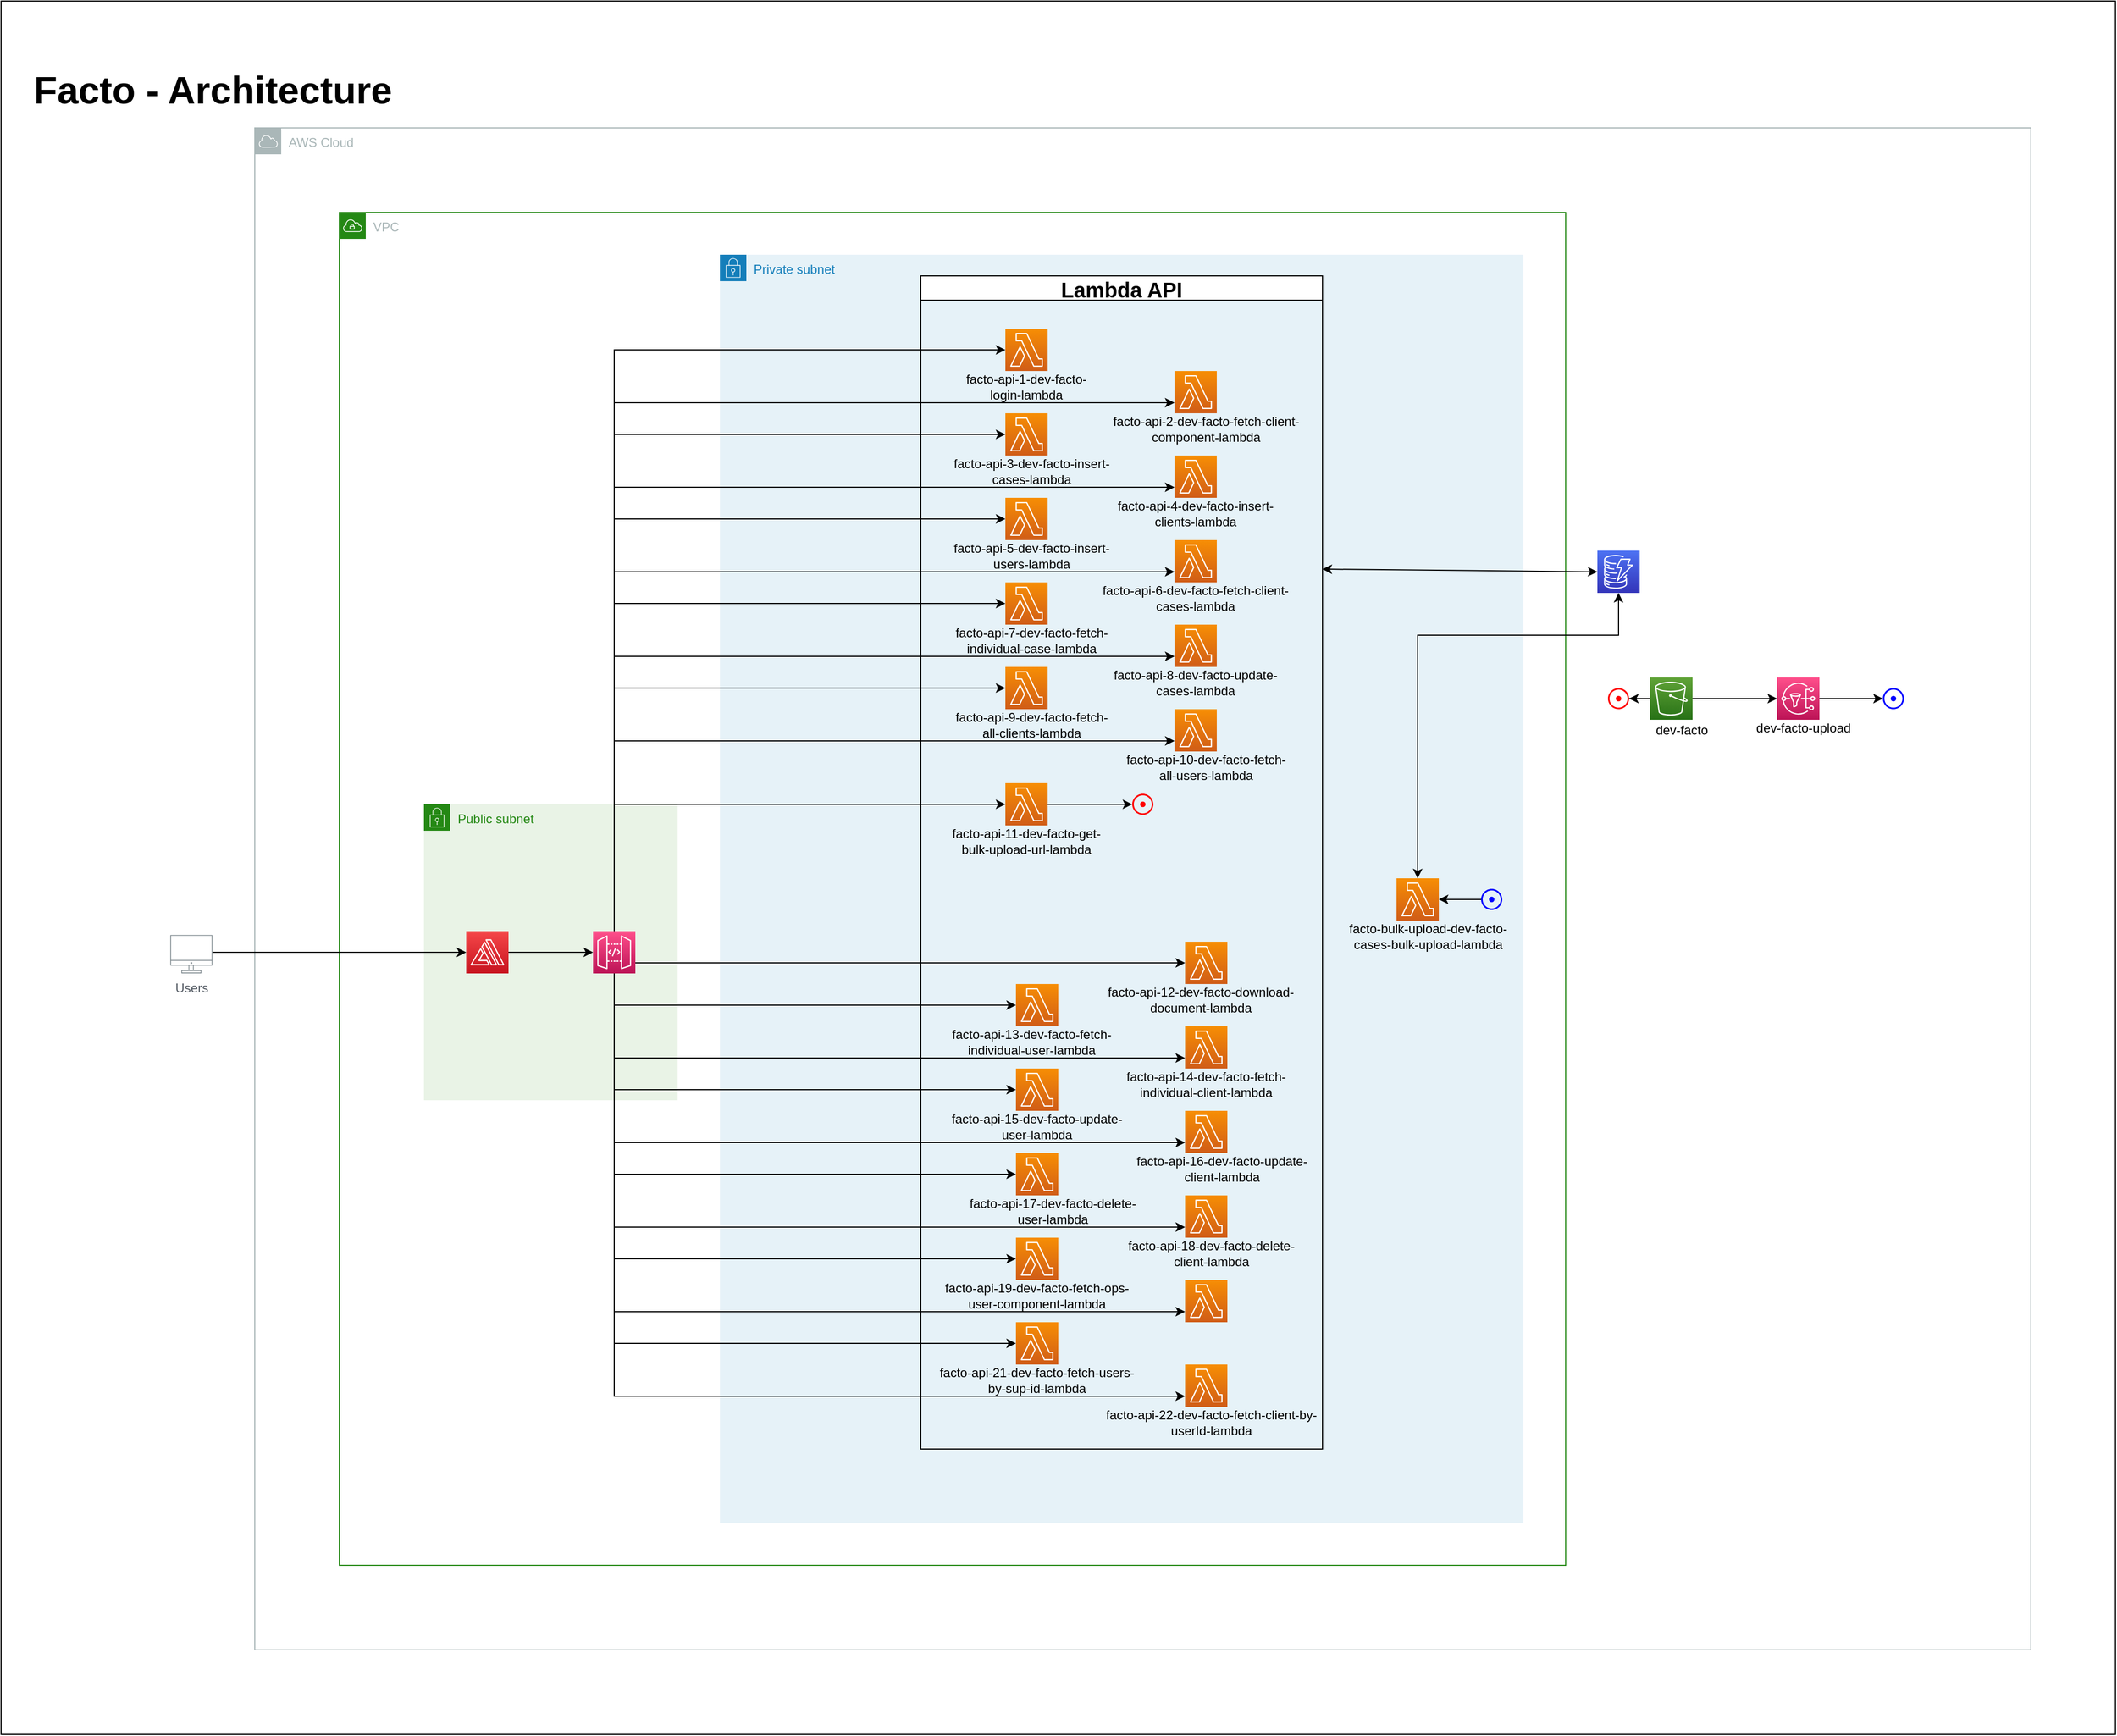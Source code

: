 <mxfile version="20.2.7" type="github">
  <diagram id="A2XSHuqJlMq8rNMNuziP" name="Page-1">
    <mxGraphModel dx="1766" dy="943" grid="1" gridSize="10" guides="1" tooltips="1" connect="1" arrows="1" fold="1" page="0" pageScale="1" pageWidth="1100" pageHeight="1100" background="#FFFFFF" math="0" shadow="0">
      <root>
        <mxCell id="0" />
        <mxCell id="1" parent="0" />
        <mxCell id="5oaeEAeBF5l6Jmh7AZM0-11" value="" style="rounded=0;whiteSpace=wrap;html=1;fontSize=36;" parent="1" vertex="1">
          <mxGeometry x="-400" y="-160" width="2000" height="1640" as="geometry" />
        </mxCell>
        <object label="AWS" id="ZJu1gmb1K3_EzXzDdYMx-7">
          <mxCell parent="0" />
        </object>
        <mxCell id="5oaeEAeBF5l6Jmh7AZM0-14" value="&lt;h1&gt;&lt;font style=&quot;font-size: 36px;&quot;&gt;Facto - Architecture&lt;/font&gt;&lt;/h1&gt;" style="text;strokeColor=none;fillColor=none;html=1;fontSize=24;fontStyle=1;verticalAlign=middle;align=center;" parent="ZJu1gmb1K3_EzXzDdYMx-7" vertex="1">
          <mxGeometry x="-350" y="-110" width="300" height="60" as="geometry" />
        </mxCell>
        <mxCell id="5oaeEAeBF5l6Jmh7AZM0-267" value="AWS Cloud" style="sketch=0;outlineConnect=0;gradientColor=none;html=1;whiteSpace=wrap;fontSize=12;fontStyle=0;shape=mxgraph.aws4.group;grIcon=mxgraph.aws4.group_aws_cloud;strokeColor=#AAB7B8;fillColor=none;verticalAlign=top;align=left;spacingLeft=30;fontColor=#AAB7B8;dashed=0;" parent="ZJu1gmb1K3_EzXzDdYMx-7" vertex="1">
          <mxGeometry x="-160" y="-40" width="1680" height="1440" as="geometry" />
        </mxCell>
        <object label="VPC" id="5oaeEAeBF5l6Jmh7AZM0-22">
          <mxCell parent="0" />
        </object>
        <mxCell id="5oaeEAeBF5l6Jmh7AZM0-23" value="VPC" style="points=[[0,0],[0.25,0],[0.5,0],[0.75,0],[1,0],[1,0.25],[1,0.5],[1,0.75],[1,1],[0.75,1],[0.5,1],[0.25,1],[0,1],[0,0.75],[0,0.5],[0,0.25]];outlineConnect=0;gradientColor=none;html=1;whiteSpace=wrap;fontSize=12;fontStyle=0;container=1;pointerEvents=0;collapsible=0;recursiveResize=0;shape=mxgraph.aws4.group;grIcon=mxgraph.aws4.group_vpc;strokeColor=#248814;fillColor=none;verticalAlign=top;align=left;spacingLeft=30;fontColor=#AAB7B8;dashed=0;" parent="5oaeEAeBF5l6Jmh7AZM0-22" vertex="1">
          <mxGeometry x="-80" y="40" width="1160" height="1280" as="geometry" />
        </mxCell>
        <object label="Subnet,SG" id="ZJu1gmb1K3_EzXzDdYMx-52">
          <mxCell parent="0" />
        </object>
        <mxCell id="5oaeEAeBF5l6Jmh7AZM0-32" value="Public subnet" style="points=[[0,0],[0.25,0],[0.5,0],[0.75,0],[1,0],[1,0.25],[1,0.5],[1,0.75],[1,1],[0.75,1],[0.5,1],[0.25,1],[0,1],[0,0.75],[0,0.5],[0,0.25]];outlineConnect=0;gradientColor=none;html=1;whiteSpace=wrap;fontSize=12;fontStyle=0;container=1;pointerEvents=0;collapsible=0;recursiveResize=0;shape=mxgraph.aws4.group;grIcon=mxgraph.aws4.group_security_group;grStroke=0;strokeColor=#248814;fillColor=#E9F3E6;verticalAlign=top;align=left;spacingLeft=30;fontColor=#248814;dashed=0;" parent="ZJu1gmb1K3_EzXzDdYMx-52" vertex="1">
          <mxGeometry y="600" width="240" height="280" as="geometry" />
        </mxCell>
        <mxCell id="5oaeEAeBF5l6Jmh7AZM0-33" value="Private subnet" style="points=[[0,0],[0.25,0],[0.5,0],[0.75,0],[1,0],[1,0.25],[1,0.5],[1,0.75],[1,1],[0.75,1],[0.5,1],[0.25,1],[0,1],[0,0.75],[0,0.5],[0,0.25]];outlineConnect=0;gradientColor=none;html=1;whiteSpace=wrap;fontSize=12;fontStyle=0;container=1;pointerEvents=0;collapsible=0;recursiveResize=0;shape=mxgraph.aws4.group;grIcon=mxgraph.aws4.group_security_group;grStroke=0;strokeColor=#147EBA;fillColor=#E6F2F8;verticalAlign=top;align=left;spacingLeft=30;fontColor=#147EBA;dashed=0;" parent="ZJu1gmb1K3_EzXzDdYMx-52" vertex="1">
          <mxGeometry x="280" y="80" width="760" height="1200" as="geometry" />
        </mxCell>
        <mxCell id="5oaeEAeBF5l6Jmh7AZM0-263" style="edgeStyle=orthogonalEdgeStyle;rounded=0;orthogonalLoop=1;jettySize=auto;html=1;exitX=0;exitY=0.5;exitDx=0;exitDy=0;exitPerimeter=0;fontSize=36;" parent="5oaeEAeBF5l6Jmh7AZM0-33" source="5oaeEAeBF5l6Jmh7AZM0-261" target="5oaeEAeBF5l6Jmh7AZM0-218" edge="1">
          <mxGeometry relative="1" as="geometry" />
        </mxCell>
        <mxCell id="5oaeEAeBF5l6Jmh7AZM0-261" value="" style="shape=mxgraph.signs.nature.sun_1;html=1;pointerEvents=1;fillColor=#0000FF;strokeColor=none;verticalLabelPosition=bottom;verticalAlign=top;align=center;fontSize=36;" parent="5oaeEAeBF5l6Jmh7AZM0-33" vertex="1">
          <mxGeometry x="720" y="600" width="20" height="20" as="geometry" />
        </mxCell>
        <mxCell id="5oaeEAeBF5l6Jmh7AZM0-218" value="" style="sketch=0;points=[[0,0,0],[0.25,0,0],[0.5,0,0],[0.75,0,0],[1,0,0],[0,1,0],[0.25,1,0],[0.5,1,0],[0.75,1,0],[1,1,0],[0,0.25,0],[0,0.5,0],[0,0.75,0],[1,0.25,0],[1,0.5,0],[1,0.75,0]];outlineConnect=0;fontColor=#232F3E;gradientColor=#F78E04;gradientDirection=north;fillColor=#D05C17;strokeColor=#ffffff;dashed=0;verticalLabelPosition=bottom;verticalAlign=top;align=center;html=1;fontSize=12;fontStyle=0;aspect=fixed;shape=mxgraph.aws4.resourceIcon;resIcon=mxgraph.aws4.lambda;" parent="5oaeEAeBF5l6Jmh7AZM0-33" vertex="1">
          <mxGeometry x="640" y="590" width="40" height="40" as="geometry" />
        </mxCell>
        <mxCell id="5oaeEAeBF5l6Jmh7AZM0-219" value="facto-bulk-upload-dev-facto-cases-bulk-upload-lambda" style="text;html=1;strokeColor=none;fillColor=none;align=center;verticalAlign=middle;whiteSpace=wrap;rounded=0;" parent="5oaeEAeBF5l6Jmh7AZM0-33" vertex="1">
          <mxGeometry x="590" y="630" width="160" height="30" as="geometry" />
        </mxCell>
        <mxCell id="5oaeEAeBF5l6Jmh7AZM0-265" value="" style="endArrow=classic;startArrow=classic;html=1;rounded=0;fontSize=36;exitX=0.5;exitY=0;exitDx=0;exitDy=0;exitPerimeter=0;entryX=0.5;entryY=1;entryDx=0;entryDy=0;entryPerimeter=0;" parent="5oaeEAeBF5l6Jmh7AZM0-33" source="5oaeEAeBF5l6Jmh7AZM0-218" target="ZJu1gmb1K3_EzXzDdYMx-111" edge="1">
          <mxGeometry width="50" height="50" relative="1" as="geometry">
            <mxPoint x="650" y="450" as="sourcePoint" />
            <mxPoint x="800" y="300" as="targetPoint" />
            <Array as="points">
              <mxPoint x="660" y="360" />
              <mxPoint x="850" y="360" />
            </Array>
          </mxGeometry>
        </mxCell>
        <object label="LambdaGroup" id="5oaeEAeBF5l6Jmh7AZM0-170">
          <mxCell parent="0" />
        </object>
        <object label="FrontEnd- ApiGW" id="5oaeEAeBF5l6Jmh7AZM0-139">
          <mxCell parent="0" />
        </object>
        <mxCell id="5oaeEAeBF5l6Jmh7AZM0-153" style="edgeStyle=orthogonalEdgeStyle;rounded=0;orthogonalLoop=1;jettySize=auto;html=1;exitX=1;exitY=0.75;exitDx=0;exitDy=0;exitPerimeter=0;fontSize=36;" parent="5oaeEAeBF5l6Jmh7AZM0-139" source="5oaeEAeBF5l6Jmh7AZM0-140" target="5oaeEAeBF5l6Jmh7AZM0-114" edge="1">
          <mxGeometry relative="1" as="geometry" />
        </mxCell>
        <mxCell id="5oaeEAeBF5l6Jmh7AZM0-154" style="edgeStyle=orthogonalEdgeStyle;rounded=0;orthogonalLoop=1;jettySize=auto;html=1;exitX=0.5;exitY=1;exitDx=0;exitDy=0;exitPerimeter=0;entryX=0;entryY=0.5;entryDx=0;entryDy=0;entryPerimeter=0;fontSize=36;" parent="5oaeEAeBF5l6Jmh7AZM0-139" source="5oaeEAeBF5l6Jmh7AZM0-140" target="5oaeEAeBF5l6Jmh7AZM0-115" edge="1">
          <mxGeometry relative="1" as="geometry" />
        </mxCell>
        <mxCell id="5oaeEAeBF5l6Jmh7AZM0-155" style="edgeStyle=orthogonalEdgeStyle;rounded=0;orthogonalLoop=1;jettySize=auto;html=1;exitX=0.5;exitY=1;exitDx=0;exitDy=0;exitPerimeter=0;entryX=0;entryY=0.75;entryDx=0;entryDy=0;entryPerimeter=0;fontSize=36;" parent="5oaeEAeBF5l6Jmh7AZM0-139" source="5oaeEAeBF5l6Jmh7AZM0-140" target="5oaeEAeBF5l6Jmh7AZM0-118" edge="1">
          <mxGeometry relative="1" as="geometry" />
        </mxCell>
        <mxCell id="5oaeEAeBF5l6Jmh7AZM0-156" style="edgeStyle=orthogonalEdgeStyle;rounded=0;orthogonalLoop=1;jettySize=auto;html=1;exitX=0.5;exitY=1;exitDx=0;exitDy=0;exitPerimeter=0;entryX=0;entryY=0.5;entryDx=0;entryDy=0;entryPerimeter=0;fontSize=36;" parent="5oaeEAeBF5l6Jmh7AZM0-139" source="5oaeEAeBF5l6Jmh7AZM0-140" target="5oaeEAeBF5l6Jmh7AZM0-119" edge="1">
          <mxGeometry relative="1" as="geometry" />
        </mxCell>
        <mxCell id="5oaeEAeBF5l6Jmh7AZM0-157" style="edgeStyle=orthogonalEdgeStyle;rounded=0;orthogonalLoop=1;jettySize=auto;html=1;exitX=0.5;exitY=1;exitDx=0;exitDy=0;exitPerimeter=0;entryX=0;entryY=0.75;entryDx=0;entryDy=0;entryPerimeter=0;fontSize=36;" parent="5oaeEAeBF5l6Jmh7AZM0-139" source="5oaeEAeBF5l6Jmh7AZM0-140" target="5oaeEAeBF5l6Jmh7AZM0-120" edge="1">
          <mxGeometry relative="1" as="geometry" />
        </mxCell>
        <mxCell id="5oaeEAeBF5l6Jmh7AZM0-158" style="edgeStyle=orthogonalEdgeStyle;rounded=0;orthogonalLoop=1;jettySize=auto;html=1;exitX=0.5;exitY=1;exitDx=0;exitDy=0;exitPerimeter=0;entryX=0;entryY=0.5;entryDx=0;entryDy=0;entryPerimeter=0;fontSize=36;" parent="5oaeEAeBF5l6Jmh7AZM0-139" source="5oaeEAeBF5l6Jmh7AZM0-140" target="5oaeEAeBF5l6Jmh7AZM0-121" edge="1">
          <mxGeometry relative="1" as="geometry" />
        </mxCell>
        <mxCell id="5oaeEAeBF5l6Jmh7AZM0-159" style="edgeStyle=orthogonalEdgeStyle;rounded=0;orthogonalLoop=1;jettySize=auto;html=1;exitX=0.5;exitY=1;exitDx=0;exitDy=0;exitPerimeter=0;entryX=0;entryY=0.75;entryDx=0;entryDy=0;entryPerimeter=0;fontSize=36;" parent="5oaeEAeBF5l6Jmh7AZM0-139" source="5oaeEAeBF5l6Jmh7AZM0-140" target="5oaeEAeBF5l6Jmh7AZM0-122" edge="1">
          <mxGeometry relative="1" as="geometry" />
        </mxCell>
        <mxCell id="5oaeEAeBF5l6Jmh7AZM0-160" style="edgeStyle=orthogonalEdgeStyle;rounded=0;orthogonalLoop=1;jettySize=auto;html=1;exitX=0.5;exitY=1;exitDx=0;exitDy=0;exitPerimeter=0;entryX=0;entryY=0.5;entryDx=0;entryDy=0;entryPerimeter=0;fontSize=36;" parent="5oaeEAeBF5l6Jmh7AZM0-139" source="5oaeEAeBF5l6Jmh7AZM0-140" target="5oaeEAeBF5l6Jmh7AZM0-123" edge="1">
          <mxGeometry relative="1" as="geometry" />
        </mxCell>
        <mxCell id="5oaeEAeBF5l6Jmh7AZM0-161" style="edgeStyle=orthogonalEdgeStyle;rounded=0;orthogonalLoop=1;jettySize=auto;html=1;exitX=0.5;exitY=1;exitDx=0;exitDy=0;exitPerimeter=0;entryX=0;entryY=0.75;entryDx=0;entryDy=0;entryPerimeter=0;fontSize=36;" parent="5oaeEAeBF5l6Jmh7AZM0-139" source="5oaeEAeBF5l6Jmh7AZM0-140" target="5oaeEAeBF5l6Jmh7AZM0-116" edge="1">
          <mxGeometry relative="1" as="geometry" />
        </mxCell>
        <mxCell id="5oaeEAeBF5l6Jmh7AZM0-162" style="edgeStyle=orthogonalEdgeStyle;rounded=0;orthogonalLoop=1;jettySize=auto;html=1;exitX=0.5;exitY=1;exitDx=0;exitDy=0;exitPerimeter=0;entryX=0;entryY=0.5;entryDx=0;entryDy=0;entryPerimeter=0;fontSize=36;" parent="5oaeEAeBF5l6Jmh7AZM0-139" source="5oaeEAeBF5l6Jmh7AZM0-140" target="5oaeEAeBF5l6Jmh7AZM0-117" edge="1">
          <mxGeometry relative="1" as="geometry" />
        </mxCell>
        <mxCell id="5oaeEAeBF5l6Jmh7AZM0-163" style="edgeStyle=orthogonalEdgeStyle;rounded=0;orthogonalLoop=1;jettySize=auto;html=1;exitX=0.5;exitY=1;exitDx=0;exitDy=0;exitPerimeter=0;entryX=0;entryY=0.75;entryDx=0;entryDy=0;entryPerimeter=0;fontSize=36;" parent="5oaeEAeBF5l6Jmh7AZM0-139" source="5oaeEAeBF5l6Jmh7AZM0-140" target="5oaeEAeBF5l6Jmh7AZM0-134" edge="1">
          <mxGeometry relative="1" as="geometry" />
        </mxCell>
        <mxCell id="5oaeEAeBF5l6Jmh7AZM0-140" value="" style="sketch=0;points=[[0,0,0],[0.25,0,0],[0.5,0,0],[0.75,0,0],[1,0,0],[0,1,0],[0.25,1,0],[0.5,1,0],[0.75,1,0],[1,1,0],[0,0.25,0],[0,0.5,0],[0,0.75,0],[1,0.25,0],[1,0.5,0],[1,0.75,0]];outlineConnect=0;fontColor=#232F3E;gradientColor=#FF4F8B;gradientDirection=north;fillColor=#BC1356;strokeColor=#ffffff;dashed=0;verticalLabelPosition=bottom;verticalAlign=top;align=center;html=1;fontSize=12;fontStyle=0;aspect=fixed;shape=mxgraph.aws4.resourceIcon;resIcon=mxgraph.aws4.api_gateway;" parent="5oaeEAeBF5l6Jmh7AZM0-139" vertex="1">
          <mxGeometry x="160" y="720" width="40" height="40" as="geometry" />
        </mxCell>
        <mxCell id="5oaeEAeBF5l6Jmh7AZM0-246" style="edgeStyle=orthogonalEdgeStyle;rounded=0;orthogonalLoop=1;jettySize=auto;html=1;exitX=1;exitY=0.5;exitDx=0;exitDy=0;exitPerimeter=0;entryX=0;entryY=0.5;entryDx=0;entryDy=0;entryPerimeter=0;fontSize=36;" parent="5oaeEAeBF5l6Jmh7AZM0-139" source="5oaeEAeBF5l6Jmh7AZM0-245" target="5oaeEAeBF5l6Jmh7AZM0-140" edge="1">
          <mxGeometry relative="1" as="geometry" />
        </mxCell>
        <mxCell id="5oaeEAeBF5l6Jmh7AZM0-245" value="" style="sketch=0;points=[[0,0,0],[0.25,0,0],[0.5,0,0],[0.75,0,0],[1,0,0],[0,1,0],[0.25,1,0],[0.5,1,0],[0.75,1,0],[1,1,0],[0,0.25,0],[0,0.5,0],[0,0.75,0],[1,0.25,0],[1,0.5,0],[1,0.75,0]];outlineConnect=0;fontColor=#232F3E;gradientColor=#F54749;gradientDirection=north;fillColor=#C7131F;strokeColor=#ffffff;dashed=0;verticalLabelPosition=bottom;verticalAlign=top;align=center;html=1;fontSize=12;fontStyle=0;aspect=fixed;shape=mxgraph.aws4.resourceIcon;resIcon=mxgraph.aws4.amplify;" parent="5oaeEAeBF5l6Jmh7AZM0-139" vertex="1">
          <mxGeometry x="40" y="720" width="40" height="40" as="geometry" />
        </mxCell>
        <mxCell id="5oaeEAeBF5l6Jmh7AZM0-257" value="" style="shape=mxgraph.signs.nature.sun_1;html=1;pointerEvents=1;fillColor=#ff0000;strokeColor=none;verticalLabelPosition=bottom;verticalAlign=top;align=center;fontSize=36;" parent="5oaeEAeBF5l6Jmh7AZM0-139" vertex="1">
          <mxGeometry x="1120" y="490" width="20" height="20" as="geometry" />
        </mxCell>
        <mxCell id="5oaeEAeBF5l6Jmh7AZM0-259" value="" style="shape=mxgraph.signs.nature.sun_1;html=1;pointerEvents=1;fillColor=#0000FF;strokeColor=none;verticalLabelPosition=bottom;verticalAlign=top;align=center;fontSize=36;" parent="5oaeEAeBF5l6Jmh7AZM0-139" vertex="1">
          <mxGeometry x="1380" y="490" width="20" height="20" as="geometry" />
        </mxCell>
        <mxCell id="5oaeEAeBF5l6Jmh7AZM0-276" style="edgeStyle=orthogonalEdgeStyle;rounded=0;orthogonalLoop=1;jettySize=auto;html=1;entryX=0;entryY=0.5;entryDx=0;entryDy=0;entryPerimeter=0;fontSize=36;" parent="5oaeEAeBF5l6Jmh7AZM0-139" source="5oaeEAeBF5l6Jmh7AZM0-275" target="5oaeEAeBF5l6Jmh7AZM0-245" edge="1">
          <mxGeometry relative="1" as="geometry">
            <Array as="points">
              <mxPoint x="-140" y="740" />
              <mxPoint x="-140" y="740" />
            </Array>
          </mxGeometry>
        </mxCell>
        <mxCell id="5oaeEAeBF5l6Jmh7AZM0-275" value="Users" style="sketch=0;outlineConnect=0;gradientColor=none;fontColor=#545B64;strokeColor=none;fillColor=#879196;dashed=0;verticalLabelPosition=bottom;verticalAlign=top;align=center;html=1;fontSize=12;fontStyle=0;aspect=fixed;shape=mxgraph.aws4.illustration_desktop;pointerEvents=1" parent="5oaeEAeBF5l6Jmh7AZM0-139" vertex="1">
          <mxGeometry x="-240" y="723.59" width="40" height="36.41" as="geometry" />
        </mxCell>
        <object label="Lambda-api" id="ZJu1gmb1K3_EzXzDdYMx-8">
          <mxCell parent="0" />
        </object>
        <mxCell id="5oaeEAeBF5l6Jmh7AZM0-114" value="" style="sketch=0;points=[[0,0,0],[0.25,0,0],[0.5,0,0],[0.75,0,0],[1,0,0],[0,1,0],[0.25,1,0],[0.5,1,0],[0.75,1,0],[1,1,0],[0,0.25,0],[0,0.5,0],[0,0.75,0],[1,0.25,0],[1,0.5,0],[1,0.75,0]];outlineConnect=0;fontColor=#232F3E;gradientColor=#F78E04;gradientDirection=north;fillColor=#D05C17;strokeColor=#ffffff;dashed=0;verticalLabelPosition=bottom;verticalAlign=top;align=center;html=1;fontSize=12;fontStyle=0;aspect=fixed;shape=mxgraph.aws4.resourceIcon;resIcon=mxgraph.aws4.lambda;" parent="ZJu1gmb1K3_EzXzDdYMx-8" vertex="1">
          <mxGeometry x="720" y="730" width="40" height="40" as="geometry" />
        </mxCell>
        <mxCell id="5oaeEAeBF5l6Jmh7AZM0-115" value="" style="sketch=0;points=[[0,0,0],[0.25,0,0],[0.5,0,0],[0.75,0,0],[1,0,0],[0,1,0],[0.25,1,0],[0.5,1,0],[0.75,1,0],[1,1,0],[0,0.25,0],[0,0.5,0],[0,0.75,0],[1,0.25,0],[1,0.5,0],[1,0.75,0]];outlineConnect=0;fontColor=#232F3E;gradientColor=#F78E04;gradientDirection=north;fillColor=#D05C17;strokeColor=#ffffff;dashed=0;verticalLabelPosition=bottom;verticalAlign=top;align=center;html=1;fontSize=12;fontStyle=0;aspect=fixed;shape=mxgraph.aws4.resourceIcon;resIcon=mxgraph.aws4.lambda;" parent="ZJu1gmb1K3_EzXzDdYMx-8" vertex="1">
          <mxGeometry x="560" y="770" width="40" height="40" as="geometry" />
        </mxCell>
        <mxCell id="5oaeEAeBF5l6Jmh7AZM0-116" value="" style="sketch=0;points=[[0,0,0],[0.25,0,0],[0.5,0,0],[0.75,0,0],[1,0,0],[0,1,0],[0.25,1,0],[0.5,1,0],[0.75,1,0],[1,1,0],[0,0.25,0],[0,0.5,0],[0,0.75,0],[1,0.25,0],[1,0.5,0],[1,0.75,0]];outlineConnect=0;fontColor=#232F3E;gradientColor=#F78E04;gradientDirection=north;fillColor=#D05C17;strokeColor=#ffffff;dashed=0;verticalLabelPosition=bottom;verticalAlign=top;align=center;html=1;fontSize=12;fontStyle=0;aspect=fixed;shape=mxgraph.aws4.resourceIcon;resIcon=mxgraph.aws4.lambda;" parent="ZJu1gmb1K3_EzXzDdYMx-8" vertex="1">
          <mxGeometry x="720" y="1050" width="40" height="40" as="geometry" />
        </mxCell>
        <mxCell id="5oaeEAeBF5l6Jmh7AZM0-117" value="" style="sketch=0;points=[[0,0,0],[0.25,0,0],[0.5,0,0],[0.75,0,0],[1,0,0],[0,1,0],[0.25,1,0],[0.5,1,0],[0.75,1,0],[1,1,0],[0,0.25,0],[0,0.5,0],[0,0.75,0],[1,0.25,0],[1,0.5,0],[1,0.75,0]];outlineConnect=0;fontColor=#232F3E;gradientColor=#F78E04;gradientDirection=north;fillColor=#D05C17;strokeColor=#ffffff;dashed=0;verticalLabelPosition=bottom;verticalAlign=top;align=center;html=1;fontSize=12;fontStyle=0;aspect=fixed;shape=mxgraph.aws4.resourceIcon;resIcon=mxgraph.aws4.lambda;" parent="ZJu1gmb1K3_EzXzDdYMx-8" vertex="1">
          <mxGeometry x="560" y="1090" width="40" height="40" as="geometry" />
        </mxCell>
        <mxCell id="5oaeEAeBF5l6Jmh7AZM0-118" value="" style="sketch=0;points=[[0,0,0],[0.25,0,0],[0.5,0,0],[0.75,0,0],[1,0,0],[0,1,0],[0.25,1,0],[0.5,1,0],[0.75,1,0],[1,1,0],[0,0.25,0],[0,0.5,0],[0,0.75,0],[1,0.25,0],[1,0.5,0],[1,0.75,0]];outlineConnect=0;fontColor=#232F3E;gradientColor=#F78E04;gradientDirection=north;fillColor=#D05C17;strokeColor=#ffffff;dashed=0;verticalLabelPosition=bottom;verticalAlign=top;align=center;html=1;fontSize=12;fontStyle=0;aspect=fixed;shape=mxgraph.aws4.resourceIcon;resIcon=mxgraph.aws4.lambda;" parent="ZJu1gmb1K3_EzXzDdYMx-8" vertex="1">
          <mxGeometry x="720" y="810" width="40" height="40" as="geometry" />
        </mxCell>
        <mxCell id="5oaeEAeBF5l6Jmh7AZM0-119" value="" style="sketch=0;points=[[0,0,0],[0.25,0,0],[0.5,0,0],[0.75,0,0],[1,0,0],[0,1,0],[0.25,1,0],[0.5,1,0],[0.75,1,0],[1,1,0],[0,0.25,0],[0,0.5,0],[0,0.75,0],[1,0.25,0],[1,0.5,0],[1,0.75,0]];outlineConnect=0;fontColor=#232F3E;gradientColor=#F78E04;gradientDirection=north;fillColor=#D05C17;strokeColor=#ffffff;dashed=0;verticalLabelPosition=bottom;verticalAlign=top;align=center;html=1;fontSize=12;fontStyle=0;aspect=fixed;shape=mxgraph.aws4.resourceIcon;resIcon=mxgraph.aws4.lambda;" parent="ZJu1gmb1K3_EzXzDdYMx-8" vertex="1">
          <mxGeometry x="560" y="850" width="40" height="40" as="geometry" />
        </mxCell>
        <mxCell id="5oaeEAeBF5l6Jmh7AZM0-120" value="" style="sketch=0;points=[[0,0,0],[0.25,0,0],[0.5,0,0],[0.75,0,0],[1,0,0],[0,1,0],[0.25,1,0],[0.5,1,0],[0.75,1,0],[1,1,0],[0,0.25,0],[0,0.5,0],[0,0.75,0],[1,0.25,0],[1,0.5,0],[1,0.75,0]];outlineConnect=0;fontColor=#232F3E;gradientColor=#F78E04;gradientDirection=north;fillColor=#D05C17;strokeColor=#ffffff;dashed=0;verticalLabelPosition=bottom;verticalAlign=top;align=center;html=1;fontSize=12;fontStyle=0;aspect=fixed;shape=mxgraph.aws4.resourceIcon;resIcon=mxgraph.aws4.lambda;" parent="ZJu1gmb1K3_EzXzDdYMx-8" vertex="1">
          <mxGeometry x="720" y="890" width="40" height="40" as="geometry" />
        </mxCell>
        <mxCell id="5oaeEAeBF5l6Jmh7AZM0-121" value="" style="sketch=0;points=[[0,0,0],[0.25,0,0],[0.5,0,0],[0.75,0,0],[1,0,0],[0,1,0],[0.25,1,0],[0.5,1,0],[0.75,1,0],[1,1,0],[0,0.25,0],[0,0.5,0],[0,0.75,0],[1,0.25,0],[1,0.5,0],[1,0.75,0]];outlineConnect=0;fontColor=#232F3E;gradientColor=#F78E04;gradientDirection=north;fillColor=#D05C17;strokeColor=#ffffff;dashed=0;verticalLabelPosition=bottom;verticalAlign=top;align=center;html=1;fontSize=12;fontStyle=0;aspect=fixed;shape=mxgraph.aws4.resourceIcon;resIcon=mxgraph.aws4.lambda;" parent="ZJu1gmb1K3_EzXzDdYMx-8" vertex="1">
          <mxGeometry x="560" y="930" width="40" height="40" as="geometry" />
        </mxCell>
        <mxCell id="5oaeEAeBF5l6Jmh7AZM0-122" value="" style="sketch=0;points=[[0,0,0],[0.25,0,0],[0.5,0,0],[0.75,0,0],[1,0,0],[0,1,0],[0.25,1,0],[0.5,1,0],[0.75,1,0],[1,1,0],[0,0.25,0],[0,0.5,0],[0,0.75,0],[1,0.25,0],[1,0.5,0],[1,0.75,0]];outlineConnect=0;fontColor=#232F3E;gradientColor=#F78E04;gradientDirection=north;fillColor=#D05C17;strokeColor=#ffffff;dashed=0;verticalLabelPosition=bottom;verticalAlign=top;align=center;html=1;fontSize=12;fontStyle=0;aspect=fixed;shape=mxgraph.aws4.resourceIcon;resIcon=mxgraph.aws4.lambda;" parent="ZJu1gmb1K3_EzXzDdYMx-8" vertex="1">
          <mxGeometry x="720" y="970" width="40" height="40" as="geometry" />
        </mxCell>
        <mxCell id="5oaeEAeBF5l6Jmh7AZM0-123" value="" style="sketch=0;points=[[0,0,0],[0.25,0,0],[0.5,0,0],[0.75,0,0],[1,0,0],[0,1,0],[0.25,1,0],[0.5,1,0],[0.75,1,0],[1,1,0],[0,0.25,0],[0,0.5,0],[0,0.75,0],[1,0.25,0],[1,0.5,0],[1,0.75,0]];outlineConnect=0;fontColor=#232F3E;gradientColor=#F78E04;gradientDirection=north;fillColor=#D05C17;strokeColor=#ffffff;dashed=0;verticalLabelPosition=bottom;verticalAlign=top;align=center;html=1;fontSize=12;fontStyle=0;aspect=fixed;shape=mxgraph.aws4.resourceIcon;resIcon=mxgraph.aws4.lambda;" parent="ZJu1gmb1K3_EzXzDdYMx-8" vertex="1">
          <mxGeometry x="560" y="1010" width="40" height="40" as="geometry" />
        </mxCell>
        <mxCell id="5oaeEAeBF5l6Jmh7AZM0-124" value="facto-api-19-dev-facto-fetch-ops-user-component-lambda" style="text;html=1;strokeColor=none;fillColor=none;align=center;verticalAlign=middle;whiteSpace=wrap;rounded=0;" parent="ZJu1gmb1K3_EzXzDdYMx-8" vertex="1">
          <mxGeometry x="480" y="1050" width="200" height="30" as="geometry" />
        </mxCell>
        <mxCell id="5oaeEAeBF5l6Jmh7AZM0-125" value="facto-api-18-dev-facto-delete-client-lambda" style="text;html=1;strokeColor=none;fillColor=none;align=center;verticalAlign=middle;whiteSpace=wrap;rounded=0;" parent="ZJu1gmb1K3_EzXzDdYMx-8" vertex="1">
          <mxGeometry x="660" y="1010" width="170" height="30" as="geometry" />
        </mxCell>
        <mxCell id="5oaeEAeBF5l6Jmh7AZM0-126" value="facto-api-14-dev-facto-fetch-individual-client-lambda" style="text;html=1;strokeColor=none;fillColor=none;align=center;verticalAlign=middle;whiteSpace=wrap;rounded=0;" parent="ZJu1gmb1K3_EzXzDdYMx-8" vertex="1">
          <mxGeometry x="640" y="850" width="200" height="30" as="geometry" />
        </mxCell>
        <mxCell id="5oaeEAeBF5l6Jmh7AZM0-127" value="facto-api-17-dev-facto-delete-user-lambda" style="text;html=1;strokeColor=none;fillColor=none;align=center;verticalAlign=middle;whiteSpace=wrap;rounded=0;" parent="ZJu1gmb1K3_EzXzDdYMx-8" vertex="1">
          <mxGeometry x="510" y="970" width="170" height="30" as="geometry" />
        </mxCell>
        <mxCell id="5oaeEAeBF5l6Jmh7AZM0-128" value="facto-api-16-dev-facto-update-client-lambda" style="text;html=1;strokeColor=none;fillColor=none;align=center;verticalAlign=middle;whiteSpace=wrap;rounded=0;" parent="ZJu1gmb1K3_EzXzDdYMx-8" vertex="1">
          <mxGeometry x="670" y="930" width="170" height="30" as="geometry" />
        </mxCell>
        <mxCell id="5oaeEAeBF5l6Jmh7AZM0-129" value="facto-api-12-dev-facto-download-document-lambda" style="text;html=1;strokeColor=none;fillColor=none;align=center;verticalAlign=middle;whiteSpace=wrap;rounded=0;" parent="ZJu1gmb1K3_EzXzDdYMx-8" vertex="1">
          <mxGeometry x="640" y="770" width="190" height="30" as="geometry" />
        </mxCell>
        <mxCell id="5oaeEAeBF5l6Jmh7AZM0-130" value="facto-api-13-dev-facto-fetch-individual-user-lambda" style="text;html=1;strokeColor=none;fillColor=none;align=center;verticalAlign=middle;whiteSpace=wrap;rounded=0;" parent="ZJu1gmb1K3_EzXzDdYMx-8" vertex="1">
          <mxGeometry x="485" y="810" width="180" height="30" as="geometry" />
        </mxCell>
        <mxCell id="5oaeEAeBF5l6Jmh7AZM0-131" value="facto-api-15-dev-facto-update-user-lambda" style="text;html=1;strokeColor=none;fillColor=none;align=center;verticalAlign=middle;whiteSpace=wrap;rounded=0;" parent="ZJu1gmb1K3_EzXzDdYMx-8" vertex="1">
          <mxGeometry x="490" y="890" width="180" height="30" as="geometry" />
        </mxCell>
        <mxCell id="5oaeEAeBF5l6Jmh7AZM0-132" value="facto-api-21-dev-facto-fetch-users-by-sup-id-lambda" style="text;html=1;strokeColor=none;fillColor=none;align=center;verticalAlign=middle;whiteSpace=wrap;rounded=0;" parent="ZJu1gmb1K3_EzXzDdYMx-8" vertex="1">
          <mxGeometry x="480" y="1130" width="200" height="30" as="geometry" />
        </mxCell>
        <mxCell id="5oaeEAeBF5l6Jmh7AZM0-133" value="facto-api-22-dev-facto-fetch-client-by-userId-lambda" style="text;html=1;strokeColor=none;fillColor=none;align=center;verticalAlign=middle;whiteSpace=wrap;rounded=0;" parent="ZJu1gmb1K3_EzXzDdYMx-8" vertex="1">
          <mxGeometry x="640" y="1170" width="210" height="30" as="geometry" />
        </mxCell>
        <mxCell id="5oaeEAeBF5l6Jmh7AZM0-134" value="" style="sketch=0;points=[[0,0,0],[0.25,0,0],[0.5,0,0],[0.75,0,0],[1,0,0],[0,1,0],[0.25,1,0],[0.5,1,0],[0.75,1,0],[1,1,0],[0,0.25,0],[0,0.5,0],[0,0.75,0],[1,0.25,0],[1,0.5,0],[1,0.75,0]];outlineConnect=0;fontColor=#232F3E;gradientColor=#F78E04;gradientDirection=north;fillColor=#D05C17;strokeColor=#ffffff;dashed=0;verticalLabelPosition=bottom;verticalAlign=top;align=center;html=1;fontSize=12;fontStyle=0;aspect=fixed;shape=mxgraph.aws4.resourceIcon;resIcon=mxgraph.aws4.lambda;" parent="ZJu1gmb1K3_EzXzDdYMx-8" vertex="1">
          <mxGeometry x="720" y="1130" width="40" height="40" as="geometry" />
        </mxCell>
        <mxCell id="5oaeEAeBF5l6Jmh7AZM0-193" value="Lambda API" style="swimlane;fontSize=20;startSize=23;" parent="ZJu1gmb1K3_EzXzDdYMx-8" vertex="1">
          <mxGeometry x="470" y="100" width="380" height="1110" as="geometry" />
        </mxCell>
        <mxCell id="5oaeEAeBF5l6Jmh7AZM0-194" value="" style="sketch=0;points=[[0,0,0],[0.25,0,0],[0.5,0,0],[0.75,0,0],[1,0,0],[0,1,0],[0.25,1,0],[0.5,1,0],[0.75,1,0],[1,1,0],[0,0.25,0],[0,0.5,0],[0,0.75,0],[1,0.25,0],[1,0.5,0],[1,0.75,0]];outlineConnect=0;fontColor=#232F3E;gradientColor=#F78E04;gradientDirection=north;fillColor=#D05C17;strokeColor=#ffffff;dashed=0;verticalLabelPosition=bottom;verticalAlign=top;align=center;html=1;fontSize=12;fontStyle=0;aspect=fixed;shape=mxgraph.aws4.resourceIcon;resIcon=mxgraph.aws4.lambda;" parent="5oaeEAeBF5l6Jmh7AZM0-193" vertex="1">
          <mxGeometry x="80" y="50" width="40" height="40" as="geometry" />
        </mxCell>
        <mxCell id="5oaeEAeBF5l6Jmh7AZM0-195" value="" style="sketch=0;points=[[0,0,0],[0.25,0,0],[0.5,0,0],[0.75,0,0],[1,0,0],[0,1,0],[0.25,1,0],[0.5,1,0],[0.75,1,0],[1,1,0],[0,0.25,0],[0,0.5,0],[0,0.75,0],[1,0.25,0],[1,0.5,0],[1,0.75,0]];outlineConnect=0;fontColor=#232F3E;gradientColor=#F78E04;gradientDirection=north;fillColor=#D05C17;strokeColor=#ffffff;dashed=0;verticalLabelPosition=bottom;verticalAlign=top;align=center;html=1;fontSize=12;fontStyle=0;aspect=fixed;shape=mxgraph.aws4.resourceIcon;resIcon=mxgraph.aws4.lambda;" parent="5oaeEAeBF5l6Jmh7AZM0-193" vertex="1">
          <mxGeometry x="240" y="90" width="40" height="40" as="geometry" />
        </mxCell>
        <mxCell id="5oaeEAeBF5l6Jmh7AZM0-196" value="" style="sketch=0;points=[[0,0,0],[0.25,0,0],[0.5,0,0],[0.75,0,0],[1,0,0],[0,1,0],[0.25,1,0],[0.5,1,0],[0.75,1,0],[1,1,0],[0,0.25,0],[0,0.5,0],[0,0.75,0],[1,0.25,0],[1,0.5,0],[1,0.75,0]];outlineConnect=0;fontColor=#232F3E;gradientColor=#F78E04;gradientDirection=north;fillColor=#D05C17;strokeColor=#ffffff;dashed=0;verticalLabelPosition=bottom;verticalAlign=top;align=center;html=1;fontSize=12;fontStyle=0;aspect=fixed;shape=mxgraph.aws4.resourceIcon;resIcon=mxgraph.aws4.lambda;" parent="5oaeEAeBF5l6Jmh7AZM0-193" vertex="1">
          <mxGeometry x="80" y="130" width="40" height="40" as="geometry" />
        </mxCell>
        <mxCell id="5oaeEAeBF5l6Jmh7AZM0-197" value="" style="sketch=0;points=[[0,0,0],[0.25,0,0],[0.5,0,0],[0.75,0,0],[1,0,0],[0,1,0],[0.25,1,0],[0.5,1,0],[0.75,1,0],[1,1,0],[0,0.25,0],[0,0.5,0],[0,0.75,0],[1,0.25,0],[1,0.5,0],[1,0.75,0]];outlineConnect=0;fontColor=#232F3E;gradientColor=#F78E04;gradientDirection=north;fillColor=#D05C17;strokeColor=#ffffff;dashed=0;verticalLabelPosition=bottom;verticalAlign=top;align=center;html=1;fontSize=12;fontStyle=0;aspect=fixed;shape=mxgraph.aws4.resourceIcon;resIcon=mxgraph.aws4.lambda;" parent="5oaeEAeBF5l6Jmh7AZM0-193" vertex="1">
          <mxGeometry x="240" y="170" width="40" height="40" as="geometry" />
        </mxCell>
        <mxCell id="5oaeEAeBF5l6Jmh7AZM0-198" value="" style="sketch=0;points=[[0,0,0],[0.25,0,0],[0.5,0,0],[0.75,0,0],[1,0,0],[0,1,0],[0.25,1,0],[0.5,1,0],[0.75,1,0],[1,1,0],[0,0.25,0],[0,0.5,0],[0,0.75,0],[1,0.25,0],[1,0.5,0],[1,0.75,0]];outlineConnect=0;fontColor=#232F3E;gradientColor=#F78E04;gradientDirection=north;fillColor=#D05C17;strokeColor=#ffffff;dashed=0;verticalLabelPosition=bottom;verticalAlign=top;align=center;html=1;fontSize=12;fontStyle=0;aspect=fixed;shape=mxgraph.aws4.resourceIcon;resIcon=mxgraph.aws4.lambda;" parent="5oaeEAeBF5l6Jmh7AZM0-193" vertex="1">
          <mxGeometry x="80" y="210" width="40" height="40" as="geometry" />
        </mxCell>
        <mxCell id="5oaeEAeBF5l6Jmh7AZM0-199" value="" style="sketch=0;points=[[0,0,0],[0.25,0,0],[0.5,0,0],[0.75,0,0],[1,0,0],[0,1,0],[0.25,1,0],[0.5,1,0],[0.75,1,0],[1,1,0],[0,0.25,0],[0,0.5,0],[0,0.75,0],[1,0.25,0],[1,0.5,0],[1,0.75,0]];outlineConnect=0;fontColor=#232F3E;gradientColor=#F78E04;gradientDirection=north;fillColor=#D05C17;strokeColor=#ffffff;dashed=0;verticalLabelPosition=bottom;verticalAlign=top;align=center;html=1;fontSize=12;fontStyle=0;aspect=fixed;shape=mxgraph.aws4.resourceIcon;resIcon=mxgraph.aws4.lambda;" parent="5oaeEAeBF5l6Jmh7AZM0-193" vertex="1">
          <mxGeometry x="240" y="250" width="40" height="40" as="geometry" />
        </mxCell>
        <mxCell id="5oaeEAeBF5l6Jmh7AZM0-200" value="" style="sketch=0;points=[[0,0,0],[0.25,0,0],[0.5,0,0],[0.75,0,0],[1,0,0],[0,1,0],[0.25,1,0],[0.5,1,0],[0.75,1,0],[1,1,0],[0,0.25,0],[0,0.5,0],[0,0.75,0],[1,0.25,0],[1,0.5,0],[1,0.75,0]];outlineConnect=0;fontColor=#232F3E;gradientColor=#F78E04;gradientDirection=north;fillColor=#D05C17;strokeColor=#ffffff;dashed=0;verticalLabelPosition=bottom;verticalAlign=top;align=center;html=1;fontSize=12;fontStyle=0;aspect=fixed;shape=mxgraph.aws4.resourceIcon;resIcon=mxgraph.aws4.lambda;" parent="5oaeEAeBF5l6Jmh7AZM0-193" vertex="1">
          <mxGeometry x="80" y="290" width="40" height="40" as="geometry" />
        </mxCell>
        <mxCell id="5oaeEAeBF5l6Jmh7AZM0-201" value="" style="sketch=0;points=[[0,0,0],[0.25,0,0],[0.5,0,0],[0.75,0,0],[1,0,0],[0,1,0],[0.25,1,0],[0.5,1,0],[0.75,1,0],[1,1,0],[0,0.25,0],[0,0.5,0],[0,0.75,0],[1,0.25,0],[1,0.5,0],[1,0.75,0]];outlineConnect=0;fontColor=#232F3E;gradientColor=#F78E04;gradientDirection=north;fillColor=#D05C17;strokeColor=#ffffff;dashed=0;verticalLabelPosition=bottom;verticalAlign=top;align=center;html=1;fontSize=12;fontStyle=0;aspect=fixed;shape=mxgraph.aws4.resourceIcon;resIcon=mxgraph.aws4.lambda;" parent="5oaeEAeBF5l6Jmh7AZM0-193" vertex="1">
          <mxGeometry x="240" y="330" width="40" height="40" as="geometry" />
        </mxCell>
        <mxCell id="5oaeEAeBF5l6Jmh7AZM0-202" value="" style="sketch=0;points=[[0,0,0],[0.25,0,0],[0.5,0,0],[0.75,0,0],[1,0,0],[0,1,0],[0.25,1,0],[0.5,1,0],[0.75,1,0],[1,1,0],[0,0.25,0],[0,0.5,0],[0,0.75,0],[1,0.25,0],[1,0.5,0],[1,0.75,0]];outlineConnect=0;fontColor=#232F3E;gradientColor=#F78E04;gradientDirection=north;fillColor=#D05C17;strokeColor=#ffffff;dashed=0;verticalLabelPosition=bottom;verticalAlign=top;align=center;html=1;fontSize=12;fontStyle=0;aspect=fixed;shape=mxgraph.aws4.resourceIcon;resIcon=mxgraph.aws4.lambda;" parent="5oaeEAeBF5l6Jmh7AZM0-193" vertex="1">
          <mxGeometry x="80" y="370" width="40" height="40" as="geometry" />
        </mxCell>
        <mxCell id="5oaeEAeBF5l6Jmh7AZM0-203" value="" style="sketch=0;points=[[0,0,0],[0.25,0,0],[0.5,0,0],[0.75,0,0],[1,0,0],[0,1,0],[0.25,1,0],[0.5,1,0],[0.75,1,0],[1,1,0],[0,0.25,0],[0,0.5,0],[0,0.75,0],[1,0.25,0],[1,0.5,0],[1,0.75,0]];outlineConnect=0;fontColor=#232F3E;gradientColor=#F78E04;gradientDirection=north;fillColor=#D05C17;strokeColor=#ffffff;dashed=0;verticalLabelPosition=bottom;verticalAlign=top;align=center;html=1;fontSize=12;fontStyle=0;aspect=fixed;shape=mxgraph.aws4.resourceIcon;resIcon=mxgraph.aws4.lambda;" parent="5oaeEAeBF5l6Jmh7AZM0-193" vertex="1">
          <mxGeometry x="240" y="410" width="40" height="40" as="geometry" />
        </mxCell>
        <mxCell id="5oaeEAeBF5l6Jmh7AZM0-204" value="facto-api-6-dev-facto-fetch-client-cases-lambda" style="text;html=1;strokeColor=none;fillColor=none;align=center;verticalAlign=middle;whiteSpace=wrap;rounded=0;" parent="5oaeEAeBF5l6Jmh7AZM0-193" vertex="1">
          <mxGeometry x="170" y="290" width="180" height="30" as="geometry" />
        </mxCell>
        <mxCell id="5oaeEAeBF5l6Jmh7AZM0-205" value="facto-api-4-dev-facto-insert-clients-lambda" style="text;html=1;strokeColor=none;fillColor=none;align=center;verticalAlign=middle;whiteSpace=wrap;rounded=0;" parent="5oaeEAeBF5l6Jmh7AZM0-193" vertex="1">
          <mxGeometry x="170" y="210" width="180" height="30" as="geometry" />
        </mxCell>
        <mxCell id="5oaeEAeBF5l6Jmh7AZM0-206" value="facto-api-8-dev-facto-update-cases-lambda" style="text;html=1;strokeColor=none;fillColor=none;align=center;verticalAlign=middle;whiteSpace=wrap;rounded=0;" parent="5oaeEAeBF5l6Jmh7AZM0-193" vertex="1">
          <mxGeometry x="170" y="370" width="180" height="30" as="geometry" />
        </mxCell>
        <mxCell id="5oaeEAeBF5l6Jmh7AZM0-207" value="facto-api-10-dev-facto-fetch-all-users-lambda" style="text;html=1;strokeColor=none;fillColor=none;align=center;verticalAlign=middle;whiteSpace=wrap;rounded=0;" parent="5oaeEAeBF5l6Jmh7AZM0-193" vertex="1">
          <mxGeometry x="190" y="450" width="160" height="30" as="geometry" />
        </mxCell>
        <mxCell id="5oaeEAeBF5l6Jmh7AZM0-208" value="facto-api-1-dev-facto-login-lambda" style="text;html=1;strokeColor=none;fillColor=none;align=center;verticalAlign=middle;whiteSpace=wrap;rounded=0;" parent="5oaeEAeBF5l6Jmh7AZM0-193" vertex="1">
          <mxGeometry x="40" y="90" width="120" height="30" as="geometry" />
        </mxCell>
        <mxCell id="5oaeEAeBF5l6Jmh7AZM0-209" value="facto-api-3-dev-facto-insert-cases-lambda" style="text;html=1;strokeColor=none;fillColor=none;align=center;verticalAlign=middle;whiteSpace=wrap;rounded=0;" parent="5oaeEAeBF5l6Jmh7AZM0-193" vertex="1">
          <mxGeometry x="25" y="170" width="160" height="30" as="geometry" />
        </mxCell>
        <mxCell id="5oaeEAeBF5l6Jmh7AZM0-210" value="facto-api-2-dev-facto-fetch-client-component-lambda" style="text;html=1;strokeColor=none;fillColor=none;align=center;verticalAlign=middle;whiteSpace=wrap;rounded=0;" parent="5oaeEAeBF5l6Jmh7AZM0-193" vertex="1">
          <mxGeometry x="170" y="130" width="200" height="30" as="geometry" />
        </mxCell>
        <mxCell id="5oaeEAeBF5l6Jmh7AZM0-211" value="facto-api-5-dev-facto-insert-users-lambda" style="text;html=1;strokeColor=none;fillColor=none;align=center;verticalAlign=middle;whiteSpace=wrap;rounded=0;" parent="5oaeEAeBF5l6Jmh7AZM0-193" vertex="1">
          <mxGeometry x="20" y="250" width="170" height="30" as="geometry" />
        </mxCell>
        <mxCell id="5oaeEAeBF5l6Jmh7AZM0-212" value="facto-api-7-dev-facto-fetch-individual-case-lambda" style="text;html=1;strokeColor=none;fillColor=none;align=center;verticalAlign=middle;whiteSpace=wrap;rounded=0;" parent="5oaeEAeBF5l6Jmh7AZM0-193" vertex="1">
          <mxGeometry x="10" y="330" width="190" height="30" as="geometry" />
        </mxCell>
        <mxCell id="5oaeEAeBF5l6Jmh7AZM0-213" value="facto-api-9-dev-facto-fetch-all-clients-lambda" style="text;html=1;strokeColor=none;fillColor=none;align=center;verticalAlign=middle;whiteSpace=wrap;rounded=0;" parent="5oaeEAeBF5l6Jmh7AZM0-193" vertex="1">
          <mxGeometry x="25" y="410" width="160" height="30" as="geometry" />
        </mxCell>
        <mxCell id="5oaeEAeBF5l6Jmh7AZM0-256" style="edgeStyle=orthogonalEdgeStyle;rounded=0;orthogonalLoop=1;jettySize=auto;html=1;exitX=1;exitY=0.5;exitDx=0;exitDy=0;exitPerimeter=0;entryX=0;entryY=0.5;entryDx=0;entryDy=0;entryPerimeter=0;fontSize=36;" parent="5oaeEAeBF5l6Jmh7AZM0-193" source="5oaeEAeBF5l6Jmh7AZM0-214" target="5oaeEAeBF5l6Jmh7AZM0-255" edge="1">
          <mxGeometry relative="1" as="geometry" />
        </mxCell>
        <mxCell id="5oaeEAeBF5l6Jmh7AZM0-214" value="" style="sketch=0;points=[[0,0,0],[0.25,0,0],[0.5,0,0],[0.75,0,0],[1,0,0],[0,1,0],[0.25,1,0],[0.5,1,0],[0.75,1,0],[1,1,0],[0,0.25,0],[0,0.5,0],[0,0.75,0],[1,0.25,0],[1,0.5,0],[1,0.75,0]];outlineConnect=0;fontColor=#232F3E;gradientColor=#F78E04;gradientDirection=north;fillColor=#D05C17;strokeColor=#ffffff;dashed=0;verticalLabelPosition=bottom;verticalAlign=top;align=center;html=1;fontSize=12;fontStyle=0;aspect=fixed;shape=mxgraph.aws4.resourceIcon;resIcon=mxgraph.aws4.lambda;" parent="5oaeEAeBF5l6Jmh7AZM0-193" vertex="1">
          <mxGeometry x="80" y="480" width="40" height="40" as="geometry" />
        </mxCell>
        <mxCell id="5oaeEAeBF5l6Jmh7AZM0-215" value="facto-api-11-dev-facto-get-bulk-upload-url-lambda" style="text;html=1;strokeColor=none;fillColor=none;align=center;verticalAlign=middle;whiteSpace=wrap;rounded=0;" parent="5oaeEAeBF5l6Jmh7AZM0-193" vertex="1">
          <mxGeometry x="20" y="520" width="160" height="30" as="geometry" />
        </mxCell>
        <mxCell id="5oaeEAeBF5l6Jmh7AZM0-255" value="" style="shape=mxgraph.signs.nature.sun_1;html=1;pointerEvents=1;fillColor=#ff0000;strokeColor=none;verticalLabelPosition=bottom;verticalAlign=top;align=center;fontSize=36;" parent="5oaeEAeBF5l6Jmh7AZM0-193" vertex="1">
          <mxGeometry x="200" y="490" width="20" height="20" as="geometry" />
        </mxCell>
        <object label="Additional Services" id="ZJu1gmb1K3_EzXzDdYMx-106">
          <mxCell parent="0" />
        </object>
        <mxCell id="ZJu1gmb1K3_EzXzDdYMx-111" value="" style="sketch=0;points=[[0,0,0],[0.25,0,0],[0.5,0,0],[0.75,0,0],[1,0,0],[0,1,0],[0.25,1,0],[0.5,1,0],[0.75,1,0],[1,1,0],[0,0.25,0],[0,0.5,0],[0,0.75,0],[1,0.25,0],[1,0.5,0],[1,0.75,0]];outlineConnect=0;fontColor=#232F3E;gradientColor=#4D72F3;gradientDirection=north;fillColor=#3334B9;strokeColor=#ffffff;dashed=0;verticalLabelPosition=bottom;verticalAlign=top;align=center;html=1;fontSize=12;fontStyle=0;aspect=fixed;shape=mxgraph.aws4.resourceIcon;resIcon=mxgraph.aws4.dynamodb;" parent="ZJu1gmb1K3_EzXzDdYMx-106" vertex="1">
          <mxGeometry x="1110" y="360" width="40" height="40" as="geometry" />
        </mxCell>
        <mxCell id="ZJu1gmb1K3_EzXzDdYMx-123" value="" style="endArrow=classic;startArrow=classic;html=1;rounded=0;entryX=0;entryY=0.5;entryDx=0;entryDy=0;entryPerimeter=0;exitX=1;exitY=0.25;exitDx=0;exitDy=0;" parent="ZJu1gmb1K3_EzXzDdYMx-106" source="5oaeEAeBF5l6Jmh7AZM0-193" target="ZJu1gmb1K3_EzXzDdYMx-111" edge="1">
          <mxGeometry width="50" height="50" relative="1" as="geometry">
            <mxPoint x="1090" y="440" as="sourcePoint" />
            <mxPoint x="680" y="500" as="targetPoint" />
            <Array as="points" />
          </mxGeometry>
        </mxCell>
        <mxCell id="5oaeEAeBF5l6Jmh7AZM0-165" style="edgeStyle=orthogonalEdgeStyle;rounded=0;orthogonalLoop=1;jettySize=auto;html=1;exitX=1;exitY=0.5;exitDx=0;exitDy=0;exitPerimeter=0;entryX=0;entryY=0.5;entryDx=0;entryDy=0;entryPerimeter=0;" parent="ZJu1gmb1K3_EzXzDdYMx-106" source="5oaeEAeBF5l6Jmh7AZM0-166" target="5oaeEAeBF5l6Jmh7AZM0-167" edge="1">
          <mxGeometry relative="1" as="geometry" />
        </mxCell>
        <mxCell id="5oaeEAeBF5l6Jmh7AZM0-258" value="" style="edgeStyle=orthogonalEdgeStyle;rounded=0;orthogonalLoop=1;jettySize=auto;html=1;fontSize=36;" parent="ZJu1gmb1K3_EzXzDdYMx-106" source="5oaeEAeBF5l6Jmh7AZM0-166" target="5oaeEAeBF5l6Jmh7AZM0-257" edge="1">
          <mxGeometry relative="1" as="geometry" />
        </mxCell>
        <mxCell id="5oaeEAeBF5l6Jmh7AZM0-166" value="" style="sketch=0;points=[[0,0,0],[0.25,0,0],[0.5,0,0],[0.75,0,0],[1,0,0],[0,1,0],[0.25,1,0],[0.5,1,0],[0.75,1,0],[1,1,0],[0,0.25,0],[0,0.5,0],[0,0.75,0],[1,0.25,0],[1,0.5,0],[1,0.75,0]];outlineConnect=0;fontColor=#232F3E;gradientColor=#60A337;gradientDirection=north;fillColor=#277116;strokeColor=#ffffff;dashed=0;verticalLabelPosition=bottom;verticalAlign=top;align=center;html=1;fontSize=12;fontStyle=0;aspect=fixed;shape=mxgraph.aws4.resourceIcon;resIcon=mxgraph.aws4.s3;" parent="ZJu1gmb1K3_EzXzDdYMx-106" vertex="1">
          <mxGeometry x="1160" y="480" width="40" height="40" as="geometry" />
        </mxCell>
        <mxCell id="5oaeEAeBF5l6Jmh7AZM0-260" style="edgeStyle=orthogonalEdgeStyle;rounded=0;orthogonalLoop=1;jettySize=auto;html=1;exitX=1;exitY=0.5;exitDx=0;exitDy=0;exitPerimeter=0;entryX=0;entryY=0.5;entryDx=0;entryDy=0;entryPerimeter=0;fontSize=36;" parent="ZJu1gmb1K3_EzXzDdYMx-106" source="5oaeEAeBF5l6Jmh7AZM0-167" target="5oaeEAeBF5l6Jmh7AZM0-259" edge="1">
          <mxGeometry relative="1" as="geometry" />
        </mxCell>
        <mxCell id="5oaeEAeBF5l6Jmh7AZM0-167" value="" style="sketch=0;points=[[0,0,0],[0.25,0,0],[0.5,0,0],[0.75,0,0],[1,0,0],[0,1,0],[0.25,1,0],[0.5,1,0],[0.75,1,0],[1,1,0],[0,0.25,0],[0,0.5,0],[0,0.75,0],[1,0.25,0],[1,0.5,0],[1,0.75,0]];outlineConnect=0;fontColor=#232F3E;gradientColor=#FF4F8B;gradientDirection=north;fillColor=#BC1356;strokeColor=#ffffff;dashed=0;verticalLabelPosition=bottom;verticalAlign=top;align=center;html=1;fontSize=12;fontStyle=0;aspect=fixed;shape=mxgraph.aws4.resourceIcon;resIcon=mxgraph.aws4.sns;" parent="ZJu1gmb1K3_EzXzDdYMx-106" vertex="1">
          <mxGeometry x="1280" y="480" width="40" height="40" as="geometry" />
        </mxCell>
        <mxCell id="5oaeEAeBF5l6Jmh7AZM0-168" value="dev-facto" style="text;html=1;strokeColor=none;fillColor=none;align=center;verticalAlign=middle;whiteSpace=wrap;rounded=0;" parent="ZJu1gmb1K3_EzXzDdYMx-106" vertex="1">
          <mxGeometry x="1135" y="515" width="110" height="30" as="geometry" />
        </mxCell>
        <mxCell id="5oaeEAeBF5l6Jmh7AZM0-169" value="dev-facto-upload" style="text;html=1;strokeColor=none;fillColor=none;align=center;verticalAlign=middle;whiteSpace=wrap;rounded=0;" parent="ZJu1gmb1K3_EzXzDdYMx-106" vertex="1">
          <mxGeometry x="1245" y="515" width="120" height="25" as="geometry" />
        </mxCell>
        <mxCell id="5oaeEAeBF5l6Jmh7AZM0-221" style="edgeStyle=orthogonalEdgeStyle;rounded=0;orthogonalLoop=1;jettySize=auto;html=1;exitX=0.5;exitY=0;exitDx=0;exitDy=0;exitPerimeter=0;entryX=0;entryY=0.5;entryDx=0;entryDy=0;entryPerimeter=0;fontSize=36;" parent="ZJu1gmb1K3_EzXzDdYMx-106" source="5oaeEAeBF5l6Jmh7AZM0-140" target="5oaeEAeBF5l6Jmh7AZM0-214" edge="1">
          <mxGeometry relative="1" as="geometry" />
        </mxCell>
        <mxCell id="5oaeEAeBF5l6Jmh7AZM0-222" style="edgeStyle=orthogonalEdgeStyle;rounded=0;orthogonalLoop=1;jettySize=auto;html=1;exitX=0.5;exitY=0;exitDx=0;exitDy=0;exitPerimeter=0;entryX=0;entryY=0.75;entryDx=0;entryDy=0;entryPerimeter=0;fontSize=36;" parent="ZJu1gmb1K3_EzXzDdYMx-106" source="5oaeEAeBF5l6Jmh7AZM0-140" target="5oaeEAeBF5l6Jmh7AZM0-203" edge="1">
          <mxGeometry relative="1" as="geometry" />
        </mxCell>
        <mxCell id="5oaeEAeBF5l6Jmh7AZM0-223" style="edgeStyle=orthogonalEdgeStyle;rounded=0;orthogonalLoop=1;jettySize=auto;html=1;exitX=0.5;exitY=0;exitDx=0;exitDy=0;exitPerimeter=0;entryX=0;entryY=0.5;entryDx=0;entryDy=0;entryPerimeter=0;fontSize=36;" parent="ZJu1gmb1K3_EzXzDdYMx-106" source="5oaeEAeBF5l6Jmh7AZM0-140" target="5oaeEAeBF5l6Jmh7AZM0-202" edge="1">
          <mxGeometry relative="1" as="geometry" />
        </mxCell>
        <mxCell id="5oaeEAeBF5l6Jmh7AZM0-224" style="edgeStyle=orthogonalEdgeStyle;rounded=0;orthogonalLoop=1;jettySize=auto;html=1;exitX=0.5;exitY=0;exitDx=0;exitDy=0;exitPerimeter=0;entryX=0;entryY=0.75;entryDx=0;entryDy=0;entryPerimeter=0;fontSize=36;" parent="ZJu1gmb1K3_EzXzDdYMx-106" source="5oaeEAeBF5l6Jmh7AZM0-140" target="5oaeEAeBF5l6Jmh7AZM0-201" edge="1">
          <mxGeometry relative="1" as="geometry" />
        </mxCell>
        <mxCell id="5oaeEAeBF5l6Jmh7AZM0-226" style="edgeStyle=orthogonalEdgeStyle;rounded=0;orthogonalLoop=1;jettySize=auto;html=1;exitX=0.5;exitY=0;exitDx=0;exitDy=0;exitPerimeter=0;entryX=0;entryY=0.5;entryDx=0;entryDy=0;entryPerimeter=0;fontSize=36;" parent="ZJu1gmb1K3_EzXzDdYMx-106" source="5oaeEAeBF5l6Jmh7AZM0-140" target="5oaeEAeBF5l6Jmh7AZM0-200" edge="1">
          <mxGeometry relative="1" as="geometry" />
        </mxCell>
        <mxCell id="5oaeEAeBF5l6Jmh7AZM0-227" style="edgeStyle=orthogonalEdgeStyle;rounded=0;orthogonalLoop=1;jettySize=auto;html=1;exitX=0.5;exitY=0;exitDx=0;exitDy=0;exitPerimeter=0;entryX=0;entryY=0.75;entryDx=0;entryDy=0;entryPerimeter=0;fontSize=36;" parent="ZJu1gmb1K3_EzXzDdYMx-106" source="5oaeEAeBF5l6Jmh7AZM0-140" target="5oaeEAeBF5l6Jmh7AZM0-199" edge="1">
          <mxGeometry relative="1" as="geometry" />
        </mxCell>
        <mxCell id="5oaeEAeBF5l6Jmh7AZM0-228" style="edgeStyle=orthogonalEdgeStyle;rounded=0;orthogonalLoop=1;jettySize=auto;html=1;exitX=0.5;exitY=0;exitDx=0;exitDy=0;exitPerimeter=0;entryX=0;entryY=0.5;entryDx=0;entryDy=0;entryPerimeter=0;fontSize=36;" parent="ZJu1gmb1K3_EzXzDdYMx-106" source="5oaeEAeBF5l6Jmh7AZM0-140" target="5oaeEAeBF5l6Jmh7AZM0-198" edge="1">
          <mxGeometry relative="1" as="geometry" />
        </mxCell>
        <mxCell id="5oaeEAeBF5l6Jmh7AZM0-229" style="edgeStyle=orthogonalEdgeStyle;rounded=0;orthogonalLoop=1;jettySize=auto;html=1;exitX=0.5;exitY=0;exitDx=0;exitDy=0;exitPerimeter=0;entryX=0;entryY=0.75;entryDx=0;entryDy=0;entryPerimeter=0;fontSize=36;" parent="ZJu1gmb1K3_EzXzDdYMx-106" source="5oaeEAeBF5l6Jmh7AZM0-140" target="5oaeEAeBF5l6Jmh7AZM0-197" edge="1">
          <mxGeometry relative="1" as="geometry" />
        </mxCell>
        <mxCell id="5oaeEAeBF5l6Jmh7AZM0-230" style="edgeStyle=orthogonalEdgeStyle;rounded=0;orthogonalLoop=1;jettySize=auto;html=1;exitX=0.5;exitY=0;exitDx=0;exitDy=0;exitPerimeter=0;entryX=0;entryY=0.5;entryDx=0;entryDy=0;entryPerimeter=0;fontSize=36;" parent="ZJu1gmb1K3_EzXzDdYMx-106" source="5oaeEAeBF5l6Jmh7AZM0-140" target="5oaeEAeBF5l6Jmh7AZM0-196" edge="1">
          <mxGeometry relative="1" as="geometry" />
        </mxCell>
        <mxCell id="5oaeEAeBF5l6Jmh7AZM0-231" style="edgeStyle=orthogonalEdgeStyle;rounded=0;orthogonalLoop=1;jettySize=auto;html=1;exitX=0.5;exitY=0;exitDx=0;exitDy=0;exitPerimeter=0;entryX=0;entryY=0.75;entryDx=0;entryDy=0;entryPerimeter=0;fontSize=36;" parent="ZJu1gmb1K3_EzXzDdYMx-106" source="5oaeEAeBF5l6Jmh7AZM0-140" target="5oaeEAeBF5l6Jmh7AZM0-195" edge="1">
          <mxGeometry relative="1" as="geometry" />
        </mxCell>
        <mxCell id="5oaeEAeBF5l6Jmh7AZM0-232" style="edgeStyle=orthogonalEdgeStyle;rounded=0;orthogonalLoop=1;jettySize=auto;html=1;exitX=0.5;exitY=0;exitDx=0;exitDy=0;exitPerimeter=0;entryX=0;entryY=0.5;entryDx=0;entryDy=0;entryPerimeter=0;fontSize=36;" parent="ZJu1gmb1K3_EzXzDdYMx-106" source="5oaeEAeBF5l6Jmh7AZM0-140" target="5oaeEAeBF5l6Jmh7AZM0-194" edge="1">
          <mxGeometry relative="1" as="geometry" />
        </mxCell>
      </root>
    </mxGraphModel>
  </diagram>
</mxfile>
